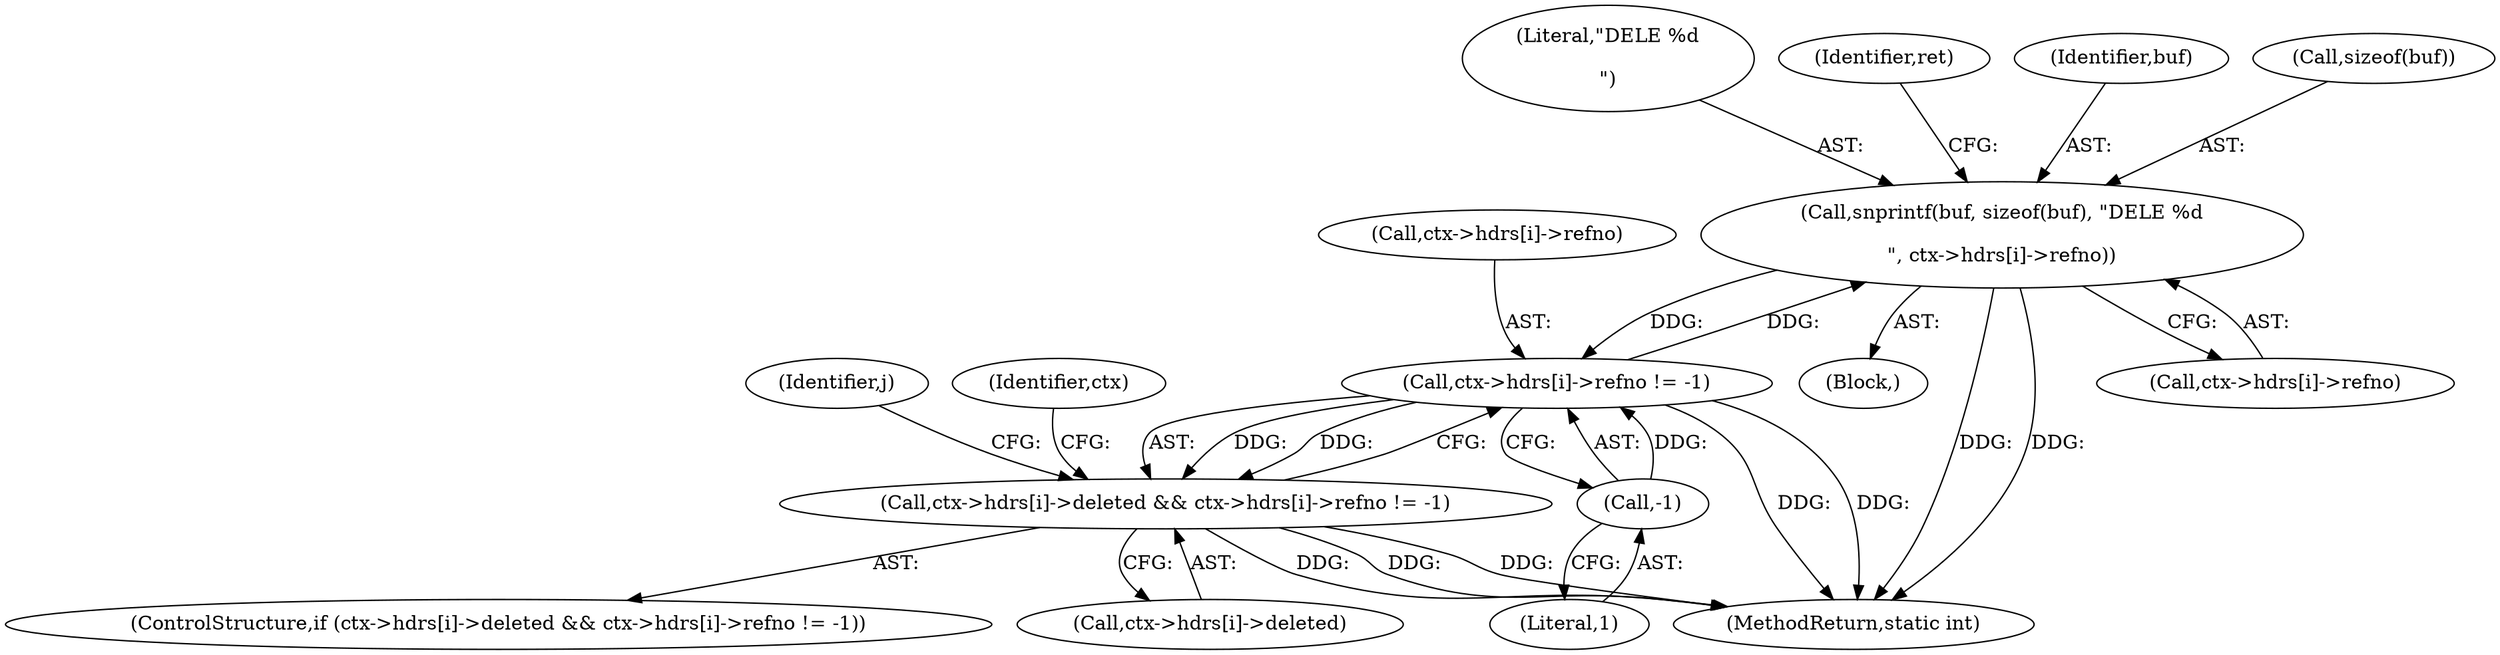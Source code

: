 digraph "0_neomutt_9bfab35522301794483f8f9ed60820bdec9be59e_3@API" {
"1000214" [label="(Call,snprintf(buf, sizeof(buf), \"DELE %d\r\n\", ctx->hdrs[i]->refno))"];
"1000190" [label="(Call,ctx->hdrs[i]->refno != -1)"];
"1000214" [label="(Call,snprintf(buf, sizeof(buf), \"DELE %d\r\n\", ctx->hdrs[i]->refno))"];
"1000198" [label="(Call,-1)"];
"1000182" [label="(Call,ctx->hdrs[i]->deleted && ctx->hdrs[i]->refno != -1)"];
"1000190" [label="(Call,ctx->hdrs[i]->refno != -1)"];
"1000199" [label="(Literal,1)"];
"1000202" [label="(Identifier,j)"];
"1000182" [label="(Call,ctx->hdrs[i]->deleted && ctx->hdrs[i]->refno != -1)"];
"1000214" [label="(Call,snprintf(buf, sizeof(buf), \"DELE %d\r\n\", ctx->hdrs[i]->refno))"];
"1000200" [label="(Block,)"];
"1000351" [label="(MethodReturn,static int)"];
"1000218" [label="(Literal,\"DELE %d\r\n\")"];
"1000227" [label="(Identifier,ret)"];
"1000215" [label="(Identifier,buf)"];
"1000216" [label="(Call,sizeof(buf))"];
"1000181" [label="(ControlStructure,if (ctx->hdrs[i]->deleted && ctx->hdrs[i]->refno != -1))"];
"1000198" [label="(Call,-1)"];
"1000191" [label="(Call,ctx->hdrs[i]->refno)"];
"1000271" [label="(Identifier,ctx)"];
"1000219" [label="(Call,ctx->hdrs[i]->refno)"];
"1000183" [label="(Call,ctx->hdrs[i]->deleted)"];
"1000214" -> "1000200"  [label="AST: "];
"1000214" -> "1000219"  [label="CFG: "];
"1000215" -> "1000214"  [label="AST: "];
"1000216" -> "1000214"  [label="AST: "];
"1000218" -> "1000214"  [label="AST: "];
"1000219" -> "1000214"  [label="AST: "];
"1000227" -> "1000214"  [label="CFG: "];
"1000214" -> "1000351"  [label="DDG: "];
"1000214" -> "1000351"  [label="DDG: "];
"1000214" -> "1000190"  [label="DDG: "];
"1000190" -> "1000214"  [label="DDG: "];
"1000190" -> "1000182"  [label="AST: "];
"1000190" -> "1000198"  [label="CFG: "];
"1000191" -> "1000190"  [label="AST: "];
"1000198" -> "1000190"  [label="AST: "];
"1000182" -> "1000190"  [label="CFG: "];
"1000190" -> "1000351"  [label="DDG: "];
"1000190" -> "1000351"  [label="DDG: "];
"1000190" -> "1000182"  [label="DDG: "];
"1000190" -> "1000182"  [label="DDG: "];
"1000198" -> "1000190"  [label="DDG: "];
"1000198" -> "1000199"  [label="CFG: "];
"1000199" -> "1000198"  [label="AST: "];
"1000182" -> "1000181"  [label="AST: "];
"1000182" -> "1000183"  [label="CFG: "];
"1000183" -> "1000182"  [label="AST: "];
"1000202" -> "1000182"  [label="CFG: "];
"1000271" -> "1000182"  [label="CFG: "];
"1000182" -> "1000351"  [label="DDG: "];
"1000182" -> "1000351"  [label="DDG: "];
"1000182" -> "1000351"  [label="DDG: "];
}
